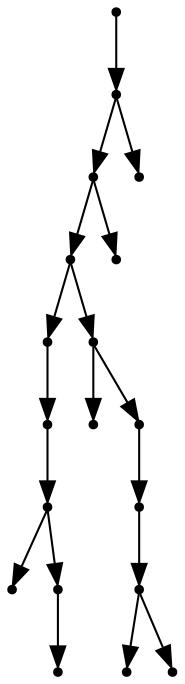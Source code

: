 digraph {
  18 [shape=point];
  17 [shape=point];
  15 [shape=point];
  13 [shape=point];
  5 [shape=point];
  4 [shape=point];
  3 [shape=point];
  0 [shape=point];
  2 [shape=point];
  1 [shape=point];
  12 [shape=point];
  6 [shape=point];
  11 [shape=point];
  10 [shape=point];
  9 [shape=point];
  7 [shape=point];
  8 [shape=point];
  14 [shape=point];
  16 [shape=point];
18 -> 17;
17 -> 15;
15 -> 13;
13 -> 5;
5 -> 4;
4 -> 3;
3 -> 0;
3 -> 2;
2 -> 1;
13 -> 12;
12 -> 6;
12 -> 11;
11 -> 10;
10 -> 9;
9 -> 7;
9 -> 8;
15 -> 14;
17 -> 16;
}
